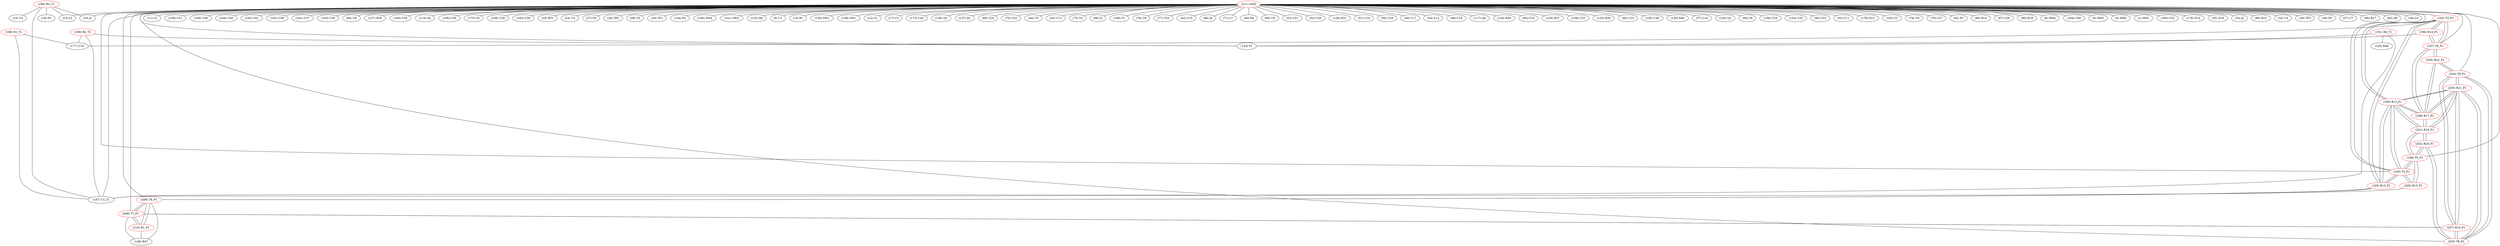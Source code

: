 graph {
	188 [label="(188) R1_T1" color=red]
	177 [label="(177) U10"]
	187 [label="(187) U1_T1"]
	189 [label="(189) R2_T1" color=red]
	177 [label="(177) U10"]
	143 [label="(143) P1"]
	187 [label="(187) U1_T1"]
	190 [label="(190) R3_T1" color=red]
	18 [label="(18) D1"]
	19 [label="(19) J1"]
	10 [label="(10) U2"]
	13 [label="(13) L2"]
	187 [label="(187) U1_T1"]
	191 [label="(191) R4_T1" color=red]
	145 [label="(145) R48"]
	143 [label="(143) P1"]
	187 [label="(187) U1_T1"]
	192 [label="(192) T3_P1" color=red]
	196 [label="(196) R14_P1"]
	197 [label="(197) T6_P1"]
	195 [label="(195) R13_P1"]
	194 [label="(194) R12_P1"]
	193 [label="(193) T2_P1"]
	193 [label="(193) T2_P1" color=red]
	195 [label="(195) R13_P1"]
	192 [label="(192) T3_P1"]
	194 [label="(194) R12_P1"]
	199 [label="(199) T5_P1"]
	200 [label="(200) R15_P1"]
	194 [label="(194) R12_P1" color=red]
	205 [label="(205) R21_P1"]
	201 [label="(201) R16_P1"]
	198 [label="(198) R17_P1"]
	195 [label="(195) R13_P1"]
	192 [label="(192) T3_P1"]
	193 [label="(193) T2_P1"]
	195 [label="(195) R13_P1" color=red]
	209 [label="(209) T4_P1"]
	192 [label="(192) T3_P1"]
	194 [label="(194) R12_P1"]
	193 [label="(193) T2_P1"]
	196 [label="(196) R14_P1" color=red]
	143 [label="(143) P1"]
	192 [label="(192) T3_P1"]
	197 [label="(197) T6_P1"]
	197 [label="(197) T6_P1" color=red]
	196 [label="(196) R14_P1"]
	192 [label="(192) T3_P1"]
	206 [label="(206) R22_P1"]
	198 [label="(198) R17_P1"]
	198 [label="(198) R17_P1" color=red]
	205 [label="(205) R21_P1"]
	201 [label="(201) R16_P1"]
	194 [label="(194) R12_P1"]
	206 [label="(206) R22_P1"]
	197 [label="(197) T6_P1"]
	199 [label="(199) T5_P1" color=red]
	193 [label="(193) T2_P1"]
	200 [label="(200) R15_P1"]
	201 [label="(201) R16_P1"]
	202 [label="(202) R20_P1"]
	200 [label="(200) R15_P1" color=red]
	187 [label="(187) U1_T1"]
	193 [label="(193) T2_P1"]
	199 [label="(199) T5_P1"]
	201 [label="(201) R16_P1" color=red]
	205 [label="(205) R21_P1"]
	194 [label="(194) R12_P1"]
	198 [label="(198) R17_P1"]
	199 [label="(199) T5_P1"]
	202 [label="(202) R20_P1"]
	202 [label="(202) R20_P1" color=red]
	203 [label="(203) T8_P1"]
	201 [label="(201) R16_P1"]
	199 [label="(199) T5_P1"]
	203 [label="(203) T8_P1" color=red]
	204 [label="(204) T9_P1"]
	205 [label="(205) R21_P1"]
	207 [label="(207) R19_P1"]
	202 [label="(202) R20_P1"]
	204 [label="(204) T9_P1" color=red]
	206 [label="(206) R22_P1"]
	205 [label="(205) R21_P1"]
	203 [label="(203) T8_P1"]
	207 [label="(207) R19_P1"]
	205 [label="(205) R21_P1" color=red]
	201 [label="(201) R16_P1"]
	194 [label="(194) R12_P1"]
	198 [label="(198) R17_P1"]
	204 [label="(204) T9_P1"]
	203 [label="(203) T8_P1"]
	207 [label="(207) R19_P1"]
	206 [label="(206) R22_P1" color=red]
	204 [label="(204) T9_P1"]
	197 [label="(197) T6_P1"]
	198 [label="(198) R17_P1"]
	207 [label="(207) R19_P1" color=red]
	204 [label="(204) T9_P1"]
	205 [label="(205) R21_P1"]
	203 [label="(203) T8_P1"]
	208 [label="(208) T7_P1"]
	208 [label="(208) T7_P1" color=red]
	210 [label="(210) R1_P1"]
	209 [label="(209) T4_P1"]
	146 [label="(146) R47"]
	207 [label="(207) R19_P1"]
	209 [label="(209) T4_P1" color=red]
	195 [label="(195) R13_P1"]
	210 [label="(210) R1_P1"]
	208 [label="(208) T7_P1"]
	146 [label="(146) R47"]
	210 [label="(210) R1_P1" color=red]
	209 [label="(209) T4_P1"]
	208 [label="(208) T7_P1"]
	146 [label="(146) R47"]
	211 [label="(211) GND" color=red]
	11 [label="(11) C2"]
	109 [label="(109) C31"]
	166 [label="(166) C48"]
	164 [label="(164) C40"]
	165 [label="(165) C41"]
	162 [label="(162) C38"]
	161 [label="(161) C37"]
	103 [label="(103) C29"]
	64 [label="(64) U8"]
	127 [label="(127) R39"]
	160 [label="(160) C35"]
	114 [label="(114) Q2"]
	106 [label="(106) C30"]
	175 [label="(175) S5"]
	100 [label="(100) C28"]
	163 [label="(163) C39"]
	25 [label="(25) BT1"]
	24 [label="(24) U3"]
	27 [label="(27) C6"]
	177 [label="(177) U10"]
	30 [label="(30) TP2"]
	28 [label="(28) C5"]
	29 [label="(29) TP1"]
	144 [label="(144) P2"]
	140 [label="(140) SW4"]
	141 [label="(141) SW2"]
	132 [label="(132) Q6"]
	9 [label="(9) U1"]
	14 [label="(14) R1"]
	139 [label="(139) SW3"]
	138 [label="(138) SW1"]
	13 [label="(13) L2"]
	12 [label="(12) C1"]
	17 [label="(17) C3"]
	173 [label="(173) C42"]
	136 [label="(136) Q5"]
	137 [label="(137) Q1"]
	19 [label="(19) J1"]
	69 [label="(69) C24"]
	70 [label="(70) C25"]
	44 [label="(44) U5"]
	43 [label="(43) C13"]
	75 [label="(75) Y3"]
	68 [label="(68) J3"]
	169 [label="(169) Y1"]
	76 [label="(76) C8"]
	77 [label="(77) C53"]
	42 [label="(42) C15"]
	46 [label="(46) J4"]
	71 [label="(71) L7"]
	40 [label="(40) R4"]
	66 [label="(66) U6"]
	53 [label="(53) C21"]
	52 [label="(52) C20"]
	128 [label="(128) R31"]
	51 [label="(51) C19"]
	50 [label="(50) C18"]
	49 [label="(49) C17"]
	54 [label="(54) C12"]
	48 [label="(48) C16"]
	117 [label="(117) Q4"]
	124 [label="(124) R30"]
	65 [label="(65) C10"]
	126 [label="(126) R27"]
	158 [label="(158) C33"]
	125 [label="(125) R36"]
	60 [label="(60) C23"]
	155 [label="(155) C46"]
	129 [label="(129) R40"]
	57 [label="(57) C14"]
	120 [label="(120) Q3"]
	58 [label="(58) C9"]
	159 [label="(159) C34"]
	154 [label="(154) C43"]
	56 [label="(56) C22"]
	55 [label="(55) C11"]
	143 [label="(143) P1"]
	178 [label="(178) D13"]
	183 [label="(183) Y2"]
	78 [label="(78) U9"]
	79 [label="(79) C27"]
	82 [label="(82) D7"]
	86 [label="(86) R14"]
	87 [label="(87) C26"]
	90 [label="(90) R18"]
	6 [label="(6) MH4"]
	184 [label="(184) C49"]
	5 [label="(5) MH3"]
	4 [label="(4) MH2"]
	1 [label="(1) MH1"]
	185 [label="(185) C52"]
	179 [label="(179) D14"]
	35 [label="(35) D16"]
	34 [label="(34) J2"]
	96 [label="(96) R12"]
	32 [label="(32) C4"]
	38 [label="(38) TP3"]
	39 [label="(39) D5"]
	37 [label="(37) C7"]
	95 [label="(95) R17"]
	83 [label="(83) D9"]
	36 [label="(36) L4"]
	187 [label="(187) U1_T1"]
	192 [label="(192) T3_P1"]
	209 [label="(209) T4_P1"]
	208 [label="(208) T7_P1"]
	199 [label="(199) T5_P1"]
	204 [label="(204) T9_P1"]
	203 [label="(203) T8_P1"]
	197 [label="(197) T6_P1"]
	193 [label="(193) T2_P1"]
	188 -- 177
	188 -- 187
	189 -- 177
	189 -- 143
	189 -- 187
	190 -- 18
	190 -- 19
	190 -- 10
	190 -- 13
	190 -- 187
	191 -- 145
	191 -- 143
	191 -- 187
	192 -- 196
	192 -- 197
	192 -- 195
	192 -- 194
	192 -- 193
	193 -- 195
	193 -- 192
	193 -- 194
	193 -- 199
	193 -- 200
	194 -- 205
	194 -- 201
	194 -- 198
	194 -- 195
	194 -- 192
	194 -- 193
	195 -- 209
	195 -- 192
	195 -- 194
	195 -- 193
	196 -- 143
	196 -- 192
	196 -- 197
	197 -- 196
	197 -- 192
	197 -- 206
	197 -- 198
	198 -- 205
	198 -- 201
	198 -- 194
	198 -- 206
	198 -- 197
	199 -- 193
	199 -- 200
	199 -- 201
	199 -- 202
	200 -- 187
	200 -- 193
	200 -- 199
	201 -- 205
	201 -- 194
	201 -- 198
	201 -- 199
	201 -- 202
	202 -- 203
	202 -- 201
	202 -- 199
	203 -- 204
	203 -- 205
	203 -- 207
	203 -- 202
	204 -- 206
	204 -- 205
	204 -- 203
	204 -- 207
	205 -- 201
	205 -- 194
	205 -- 198
	205 -- 204
	205 -- 203
	205 -- 207
	206 -- 204
	206 -- 197
	206 -- 198
	207 -- 204
	207 -- 205
	207 -- 203
	207 -- 208
	208 -- 210
	208 -- 209
	208 -- 146
	208 -- 207
	209 -- 195
	209 -- 210
	209 -- 208
	209 -- 146
	210 -- 209
	210 -- 208
	210 -- 146
	211 -- 11
	211 -- 109
	211 -- 166
	211 -- 164
	211 -- 165
	211 -- 162
	211 -- 161
	211 -- 103
	211 -- 64
	211 -- 127
	211 -- 160
	211 -- 114
	211 -- 106
	211 -- 175
	211 -- 100
	211 -- 163
	211 -- 25
	211 -- 24
	211 -- 27
	211 -- 177
	211 -- 30
	211 -- 28
	211 -- 29
	211 -- 144
	211 -- 140
	211 -- 141
	211 -- 132
	211 -- 9
	211 -- 14
	211 -- 139
	211 -- 138
	211 -- 13
	211 -- 12
	211 -- 17
	211 -- 173
	211 -- 136
	211 -- 137
	211 -- 19
	211 -- 69
	211 -- 70
	211 -- 44
	211 -- 43
	211 -- 75
	211 -- 68
	211 -- 169
	211 -- 76
	211 -- 77
	211 -- 42
	211 -- 46
	211 -- 71
	211 -- 40
	211 -- 66
	211 -- 53
	211 -- 52
	211 -- 128
	211 -- 51
	211 -- 50
	211 -- 49
	211 -- 54
	211 -- 48
	211 -- 117
	211 -- 124
	211 -- 65
	211 -- 126
	211 -- 158
	211 -- 125
	211 -- 60
	211 -- 155
	211 -- 129
	211 -- 57
	211 -- 120
	211 -- 58
	211 -- 159
	211 -- 154
	211 -- 56
	211 -- 55
	211 -- 143
	211 -- 178
	211 -- 183
	211 -- 78
	211 -- 79
	211 -- 82
	211 -- 86
	211 -- 87
	211 -- 90
	211 -- 6
	211 -- 184
	211 -- 5
	211 -- 4
	211 -- 1
	211 -- 185
	211 -- 179
	211 -- 35
	211 -- 34
	211 -- 96
	211 -- 32
	211 -- 38
	211 -- 39
	211 -- 37
	211 -- 95
	211 -- 83
	211 -- 36
	211 -- 187
	211 -- 192
	211 -- 209
	211 -- 208
	211 -- 199
	211 -- 204
	211 -- 203
	211 -- 197
	211 -- 193
}